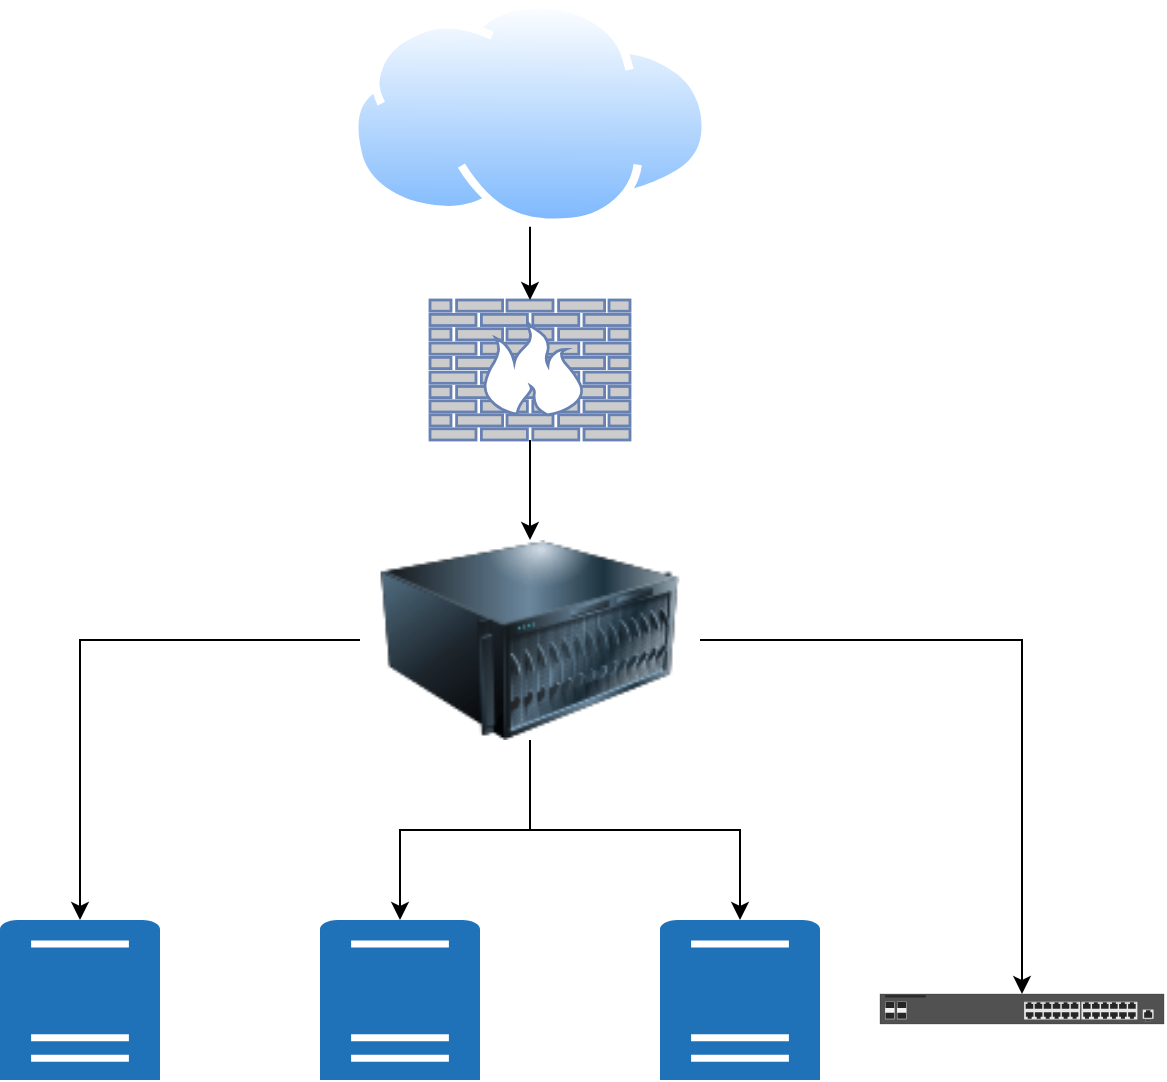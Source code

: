<mxfile version="21.6.5" type="github">
  <diagram name="Página-1" id="cuV5dA-J_6gpWKjRAQz8">
    <mxGraphModel dx="880" dy="1305" grid="1" gridSize="10" guides="1" tooltips="1" connect="1" arrows="1" fold="1" page="1" pageScale="1" pageWidth="1169" pageHeight="827" math="0" shadow="0">
      <root>
        <mxCell id="0" />
        <mxCell id="1" parent="0" />
        <mxCell id="L9YA9zPWUL3kBHUaPzno-4" style="edgeStyle=orthogonalEdgeStyle;rounded=0;orthogonalLoop=1;jettySize=auto;html=1;" edge="1" parent="1" source="L9YA9zPWUL3kBHUaPzno-2" target="L9YA9zPWUL3kBHUaPzno-3">
          <mxGeometry relative="1" as="geometry" />
        </mxCell>
        <mxCell id="L9YA9zPWUL3kBHUaPzno-7" style="edgeStyle=orthogonalEdgeStyle;rounded=0;orthogonalLoop=1;jettySize=auto;html=1;" edge="1" parent="1" source="L9YA9zPWUL3kBHUaPzno-2" target="L9YA9zPWUL3kBHUaPzno-5">
          <mxGeometry relative="1" as="geometry" />
        </mxCell>
        <mxCell id="L9YA9zPWUL3kBHUaPzno-8" style="edgeStyle=orthogonalEdgeStyle;rounded=0;orthogonalLoop=1;jettySize=auto;html=1;" edge="1" parent="1" source="L9YA9zPWUL3kBHUaPzno-2" target="L9YA9zPWUL3kBHUaPzno-6">
          <mxGeometry relative="1" as="geometry" />
        </mxCell>
        <mxCell id="L9YA9zPWUL3kBHUaPzno-10" style="edgeStyle=orthogonalEdgeStyle;rounded=0;orthogonalLoop=1;jettySize=auto;html=1;" edge="1" parent="1" source="L9YA9zPWUL3kBHUaPzno-2" target="L9YA9zPWUL3kBHUaPzno-9">
          <mxGeometry relative="1" as="geometry" />
        </mxCell>
        <mxCell id="L9YA9zPWUL3kBHUaPzno-2" value="" style="image;html=1;image=img/lib/clip_art/computers/Server_128x128.png" vertex="1" parent="1">
          <mxGeometry x="400" y="100" width="170" height="100" as="geometry" />
        </mxCell>
        <mxCell id="L9YA9zPWUL3kBHUaPzno-3" value="" style="sketch=0;pointerEvents=1;shadow=0;dashed=0;html=1;strokeColor=none;labelPosition=center;verticalLabelPosition=bottom;verticalAlign=top;outlineConnect=0;align=center;shape=mxgraph.office.servers.physical_host;fillColor=#2072B8;" vertex="1" parent="1">
          <mxGeometry x="380" y="290" width="80" height="80" as="geometry" />
        </mxCell>
        <mxCell id="L9YA9zPWUL3kBHUaPzno-5" value="" style="sketch=0;pointerEvents=1;shadow=0;dashed=0;html=1;strokeColor=none;labelPosition=center;verticalLabelPosition=bottom;verticalAlign=top;outlineConnect=0;align=center;shape=mxgraph.office.servers.physical_host;fillColor=#2072B8;" vertex="1" parent="1">
          <mxGeometry x="220" y="290" width="80" height="80" as="geometry" />
        </mxCell>
        <mxCell id="L9YA9zPWUL3kBHUaPzno-6" value="" style="sketch=0;pointerEvents=1;shadow=0;dashed=0;html=1;strokeColor=none;labelPosition=center;verticalLabelPosition=bottom;verticalAlign=top;outlineConnect=0;align=center;shape=mxgraph.office.servers.physical_host;fillColor=#2072B8;" vertex="1" parent="1">
          <mxGeometry x="550" y="290" width="80" height="80" as="geometry" />
        </mxCell>
        <mxCell id="L9YA9zPWUL3kBHUaPzno-9" value="" style="html=1;verticalLabelPosition=bottom;verticalAlign=top;outlineConnect=0;shadow=0;dashed=0;shape=mxgraph.rack.hpe_aruba.switches.jl253a_aruba_2930f_24g_4sfpplus_switch;" vertex="1" parent="1">
          <mxGeometry x="660" y="327" width="142" height="15" as="geometry" />
        </mxCell>
        <mxCell id="L9YA9zPWUL3kBHUaPzno-14" style="edgeStyle=orthogonalEdgeStyle;rounded=0;orthogonalLoop=1;jettySize=auto;html=1;" edge="1" parent="1" source="L9YA9zPWUL3kBHUaPzno-11" target="L9YA9zPWUL3kBHUaPzno-2">
          <mxGeometry relative="1" as="geometry" />
        </mxCell>
        <mxCell id="L9YA9zPWUL3kBHUaPzno-11" value="" style="fontColor=#0066CC;verticalAlign=top;verticalLabelPosition=bottom;labelPosition=center;align=center;html=1;outlineConnect=0;fillColor=#CCCCCC;strokeColor=#6881B3;gradientColor=none;gradientDirection=north;strokeWidth=2;shape=mxgraph.networks.firewall;" vertex="1" parent="1">
          <mxGeometry x="435" y="-20" width="100" height="70" as="geometry" />
        </mxCell>
        <mxCell id="L9YA9zPWUL3kBHUaPzno-13" style="edgeStyle=orthogonalEdgeStyle;rounded=0;orthogonalLoop=1;jettySize=auto;html=1;" edge="1" parent="1" source="L9YA9zPWUL3kBHUaPzno-12" target="L9YA9zPWUL3kBHUaPzno-11">
          <mxGeometry relative="1" as="geometry" />
        </mxCell>
        <mxCell id="L9YA9zPWUL3kBHUaPzno-12" value="" style="image;aspect=fixed;perimeter=ellipsePerimeter;html=1;align=center;shadow=0;dashed=0;spacingTop=3;image=img/lib/active_directory/internet_cloud.svg;" vertex="1" parent="1">
          <mxGeometry x="395" y="-170" width="180" height="113.4" as="geometry" />
        </mxCell>
      </root>
    </mxGraphModel>
  </diagram>
</mxfile>
